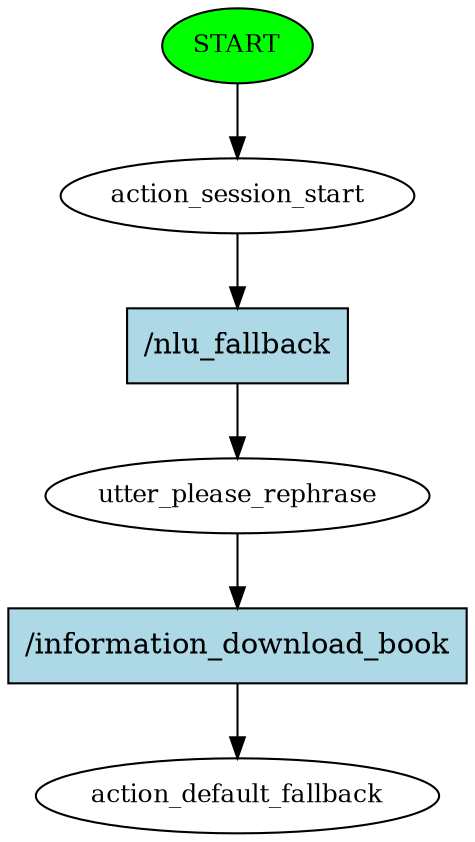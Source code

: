 digraph  {
0 [class="start active", fillcolor=green, fontsize=12, label=START, style=filled];
1 [class=active, fontsize=12, label=action_session_start];
2 [class=active, fontsize=12, label=utter_please_rephrase];
3 [class="dashed active", fontsize=12, label=action_default_fallback];
4 [class="intent active", fillcolor=lightblue, label="/nlu_fallback", shape=rect, style=filled];
5 [class="intent active", fillcolor=lightblue, label="/information_download_book", shape=rect, style=filled];
0 -> 1  [class=active, key=NONE, label=""];
1 -> 4  [class=active, key=0];
2 -> 5  [class=active, key=0];
4 -> 2  [class=active, key=0];
5 -> 3  [class=active, key=0];
}
